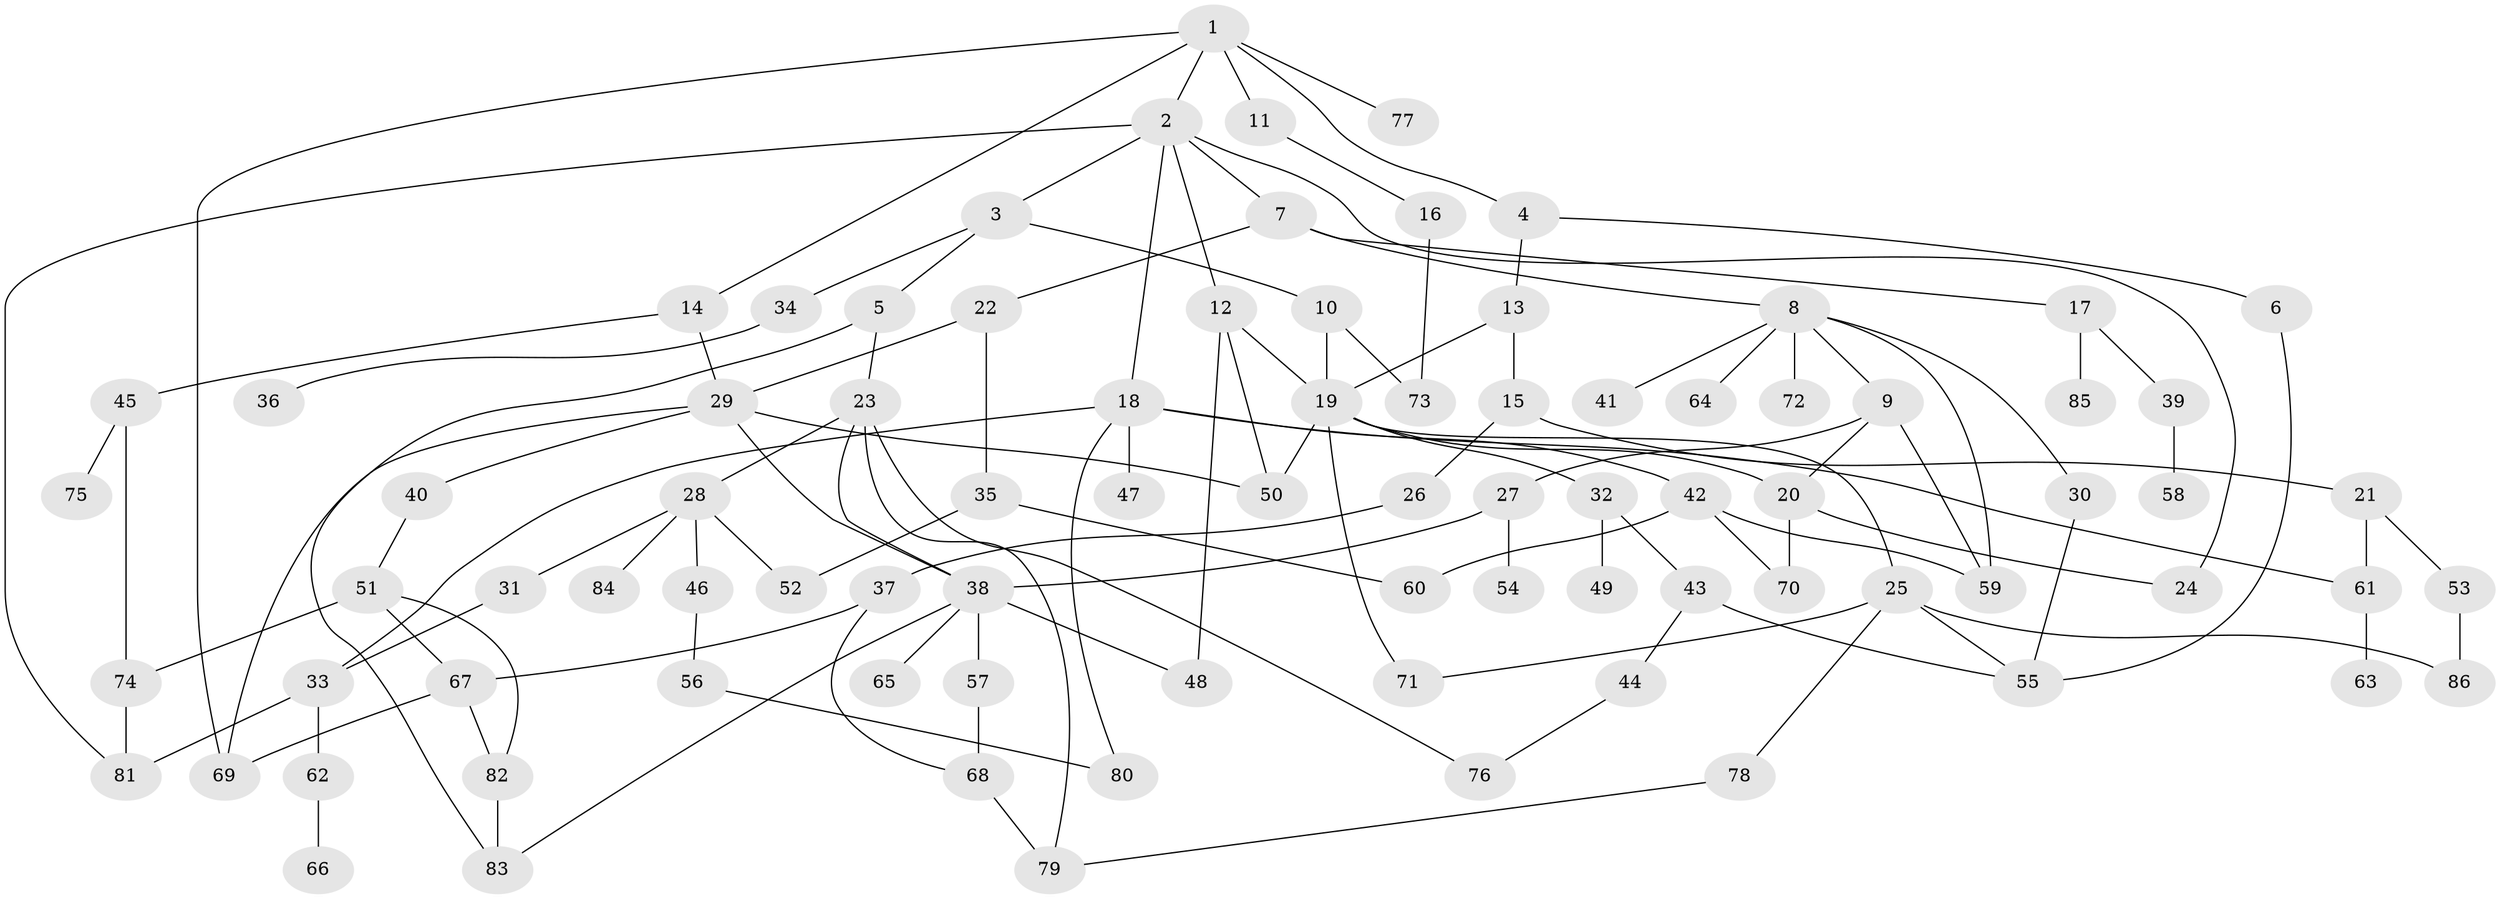 // Generated by graph-tools (version 1.1) at 2025/42/03/09/25 04:42:04]
// undirected, 86 vertices, 122 edges
graph export_dot {
graph [start="1"]
  node [color=gray90,style=filled];
  1;
  2;
  3;
  4;
  5;
  6;
  7;
  8;
  9;
  10;
  11;
  12;
  13;
  14;
  15;
  16;
  17;
  18;
  19;
  20;
  21;
  22;
  23;
  24;
  25;
  26;
  27;
  28;
  29;
  30;
  31;
  32;
  33;
  34;
  35;
  36;
  37;
  38;
  39;
  40;
  41;
  42;
  43;
  44;
  45;
  46;
  47;
  48;
  49;
  50;
  51;
  52;
  53;
  54;
  55;
  56;
  57;
  58;
  59;
  60;
  61;
  62;
  63;
  64;
  65;
  66;
  67;
  68;
  69;
  70;
  71;
  72;
  73;
  74;
  75;
  76;
  77;
  78;
  79;
  80;
  81;
  82;
  83;
  84;
  85;
  86;
  1 -- 2;
  1 -- 4;
  1 -- 11;
  1 -- 14;
  1 -- 77;
  1 -- 69;
  2 -- 3;
  2 -- 7;
  2 -- 12;
  2 -- 18;
  2 -- 24;
  2 -- 81;
  3 -- 5;
  3 -- 10;
  3 -- 34;
  4 -- 6;
  4 -- 13;
  5 -- 23;
  5 -- 83;
  6 -- 55;
  7 -- 8;
  7 -- 17;
  7 -- 22;
  8 -- 9;
  8 -- 30;
  8 -- 41;
  8 -- 64;
  8 -- 72;
  8 -- 59;
  9 -- 20;
  9 -- 27;
  9 -- 59;
  10 -- 73;
  10 -- 19;
  11 -- 16;
  12 -- 48;
  12 -- 50;
  12 -- 19;
  13 -- 15;
  13 -- 19;
  14 -- 29;
  14 -- 45;
  15 -- 21;
  15 -- 26;
  16 -- 73;
  17 -- 39;
  17 -- 85;
  18 -- 33;
  18 -- 42;
  18 -- 47;
  18 -- 80;
  18 -- 61;
  19 -- 25;
  19 -- 32;
  19 -- 71;
  19 -- 50;
  19 -- 20;
  20 -- 70;
  20 -- 24;
  21 -- 53;
  21 -- 61;
  22 -- 35;
  22 -- 29;
  23 -- 28;
  23 -- 79;
  23 -- 76;
  23 -- 38;
  25 -- 71;
  25 -- 78;
  25 -- 55;
  25 -- 86;
  26 -- 37;
  27 -- 54;
  27 -- 38;
  28 -- 31;
  28 -- 46;
  28 -- 52;
  28 -- 84;
  29 -- 38;
  29 -- 40;
  29 -- 69;
  29 -- 50;
  30 -- 55;
  31 -- 33;
  32 -- 43;
  32 -- 49;
  33 -- 62;
  33 -- 81;
  34 -- 36;
  35 -- 52;
  35 -- 60;
  37 -- 68;
  37 -- 67;
  38 -- 57;
  38 -- 65;
  38 -- 83;
  38 -- 48;
  39 -- 58;
  40 -- 51;
  42 -- 60;
  42 -- 70;
  42 -- 59;
  43 -- 44;
  43 -- 55;
  44 -- 76;
  45 -- 75;
  45 -- 74;
  46 -- 56;
  51 -- 67;
  51 -- 74;
  51 -- 82;
  53 -- 86;
  56 -- 80;
  57 -- 68;
  61 -- 63;
  62 -- 66;
  67 -- 69;
  67 -- 82;
  68 -- 79;
  74 -- 81;
  78 -- 79;
  82 -- 83;
}
